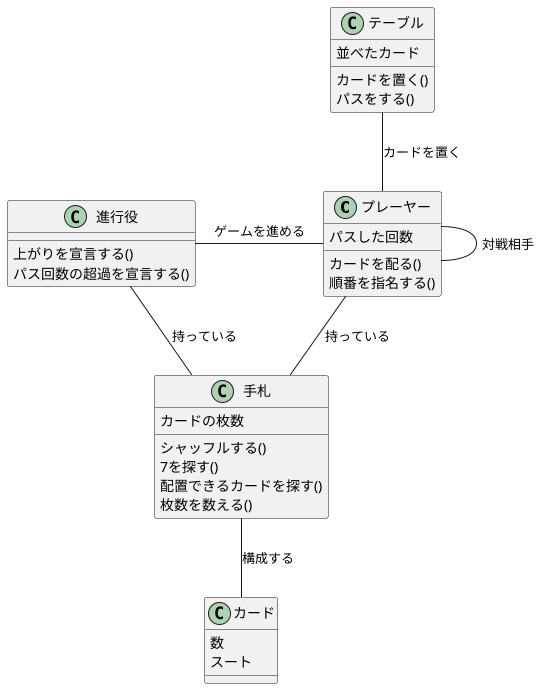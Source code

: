 @startuml

class プレーヤー {
  パスした回数
  カードを配る()
  順番を指名する()
}

class 進行役 {
  上がりを宣言する()
  パス回数の超過を宣言する()
}

class カード {
  数
  スート
}

class 手札 {
  カードの枚数
  シャッフルする()
  7を探す()
  配置できるカードを探す()
  枚数を数える()
}

class テーブル {
  並べたカード
  カードを置く()
  パスをする()
}

プレーヤー -l- 進行役 : ゲームを進める
プレーヤー -- プレーヤー : 対戦相手
プレーヤー -u- テーブル : カードを置く
プレーヤー -- 手札 : 持っている
進行役 -- 手札 : 持っている
手札 -- カード : 構成する

@enduml
